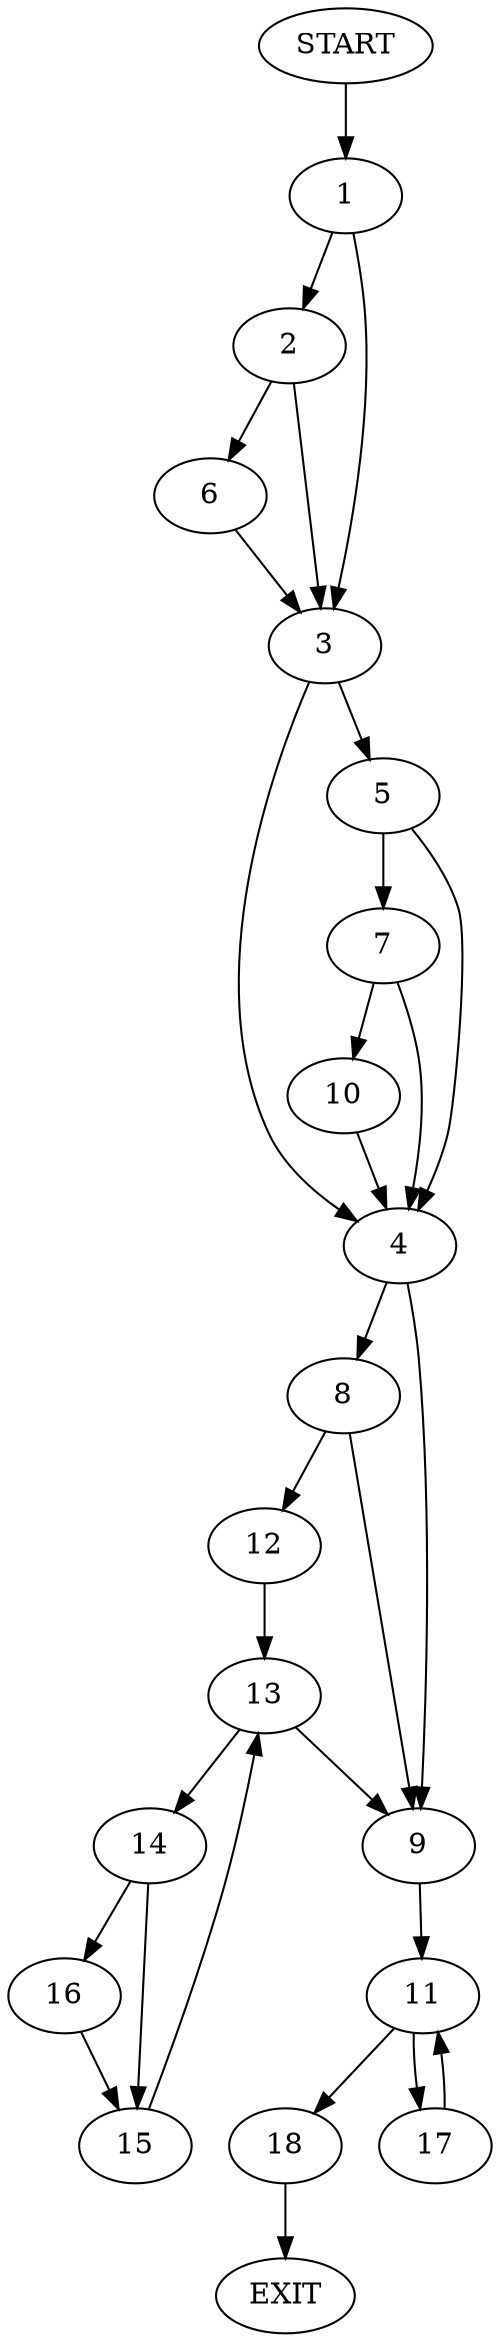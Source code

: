 digraph {
0 [label="START"]
19 [label="EXIT"]
0 -> 1
1 -> 2
1 -> 3
3 -> 4
3 -> 5
2 -> 3
2 -> 6
6 -> 3
5 -> 7
5 -> 4
4 -> 8
4 -> 9
7 -> 4
7 -> 10
10 -> 4
9 -> 11
8 -> 12
8 -> 9
12 -> 13
13 -> 14
13 -> 9
14 -> 15
14 -> 16
15 -> 13
16 -> 15
11 -> 17
11 -> 18
17 -> 11
18 -> 19
}
